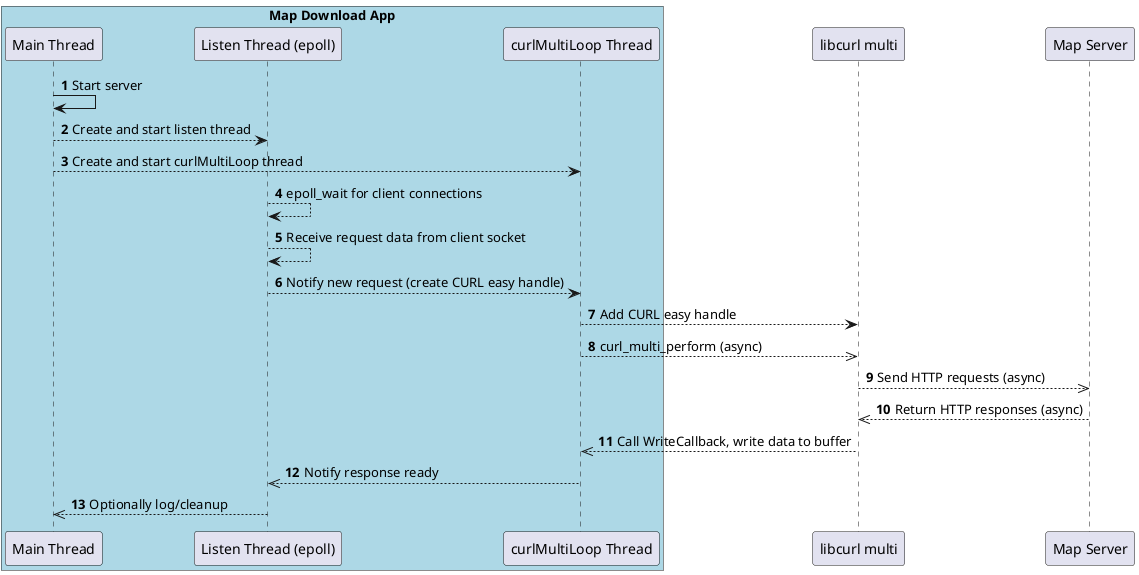 @startuml
autonumber
box "Map Download App" #LightBlue
  participant Main as "Main Thread"
  participant ListenThread as "Listen Thread (epoll)"
  participant CurlThread as "curlMultiLoop Thread"
end box
participant CurlMulti as "libcurl multi"
participant MapServer as "Map Server"

Main -> Main: Start server
Main --> ListenThread: Create and start listen thread
Main --> CurlThread: Create and start curlMultiLoop thread

ListenThread --> ListenThread: epoll_wait for client connections
ListenThread --> ListenThread: Receive request data from client socket
ListenThread --> CurlThread: Notify new request (create CURL easy handle)

CurlThread --> CurlMulti: Add CURL easy handle
CurlThread -->> CurlMulti: curl_multi_perform (async)
CurlMulti -->> MapServer: Send HTTP requests (async)
MapServer -->> CurlMulti: Return HTTP responses (async)
CurlMulti -->> CurlThread: Call WriteCallback, write data to buffer
CurlThread -->> ListenThread: Notify response ready
ListenThread -->> Main: Optionally log/cleanup
@enduml
